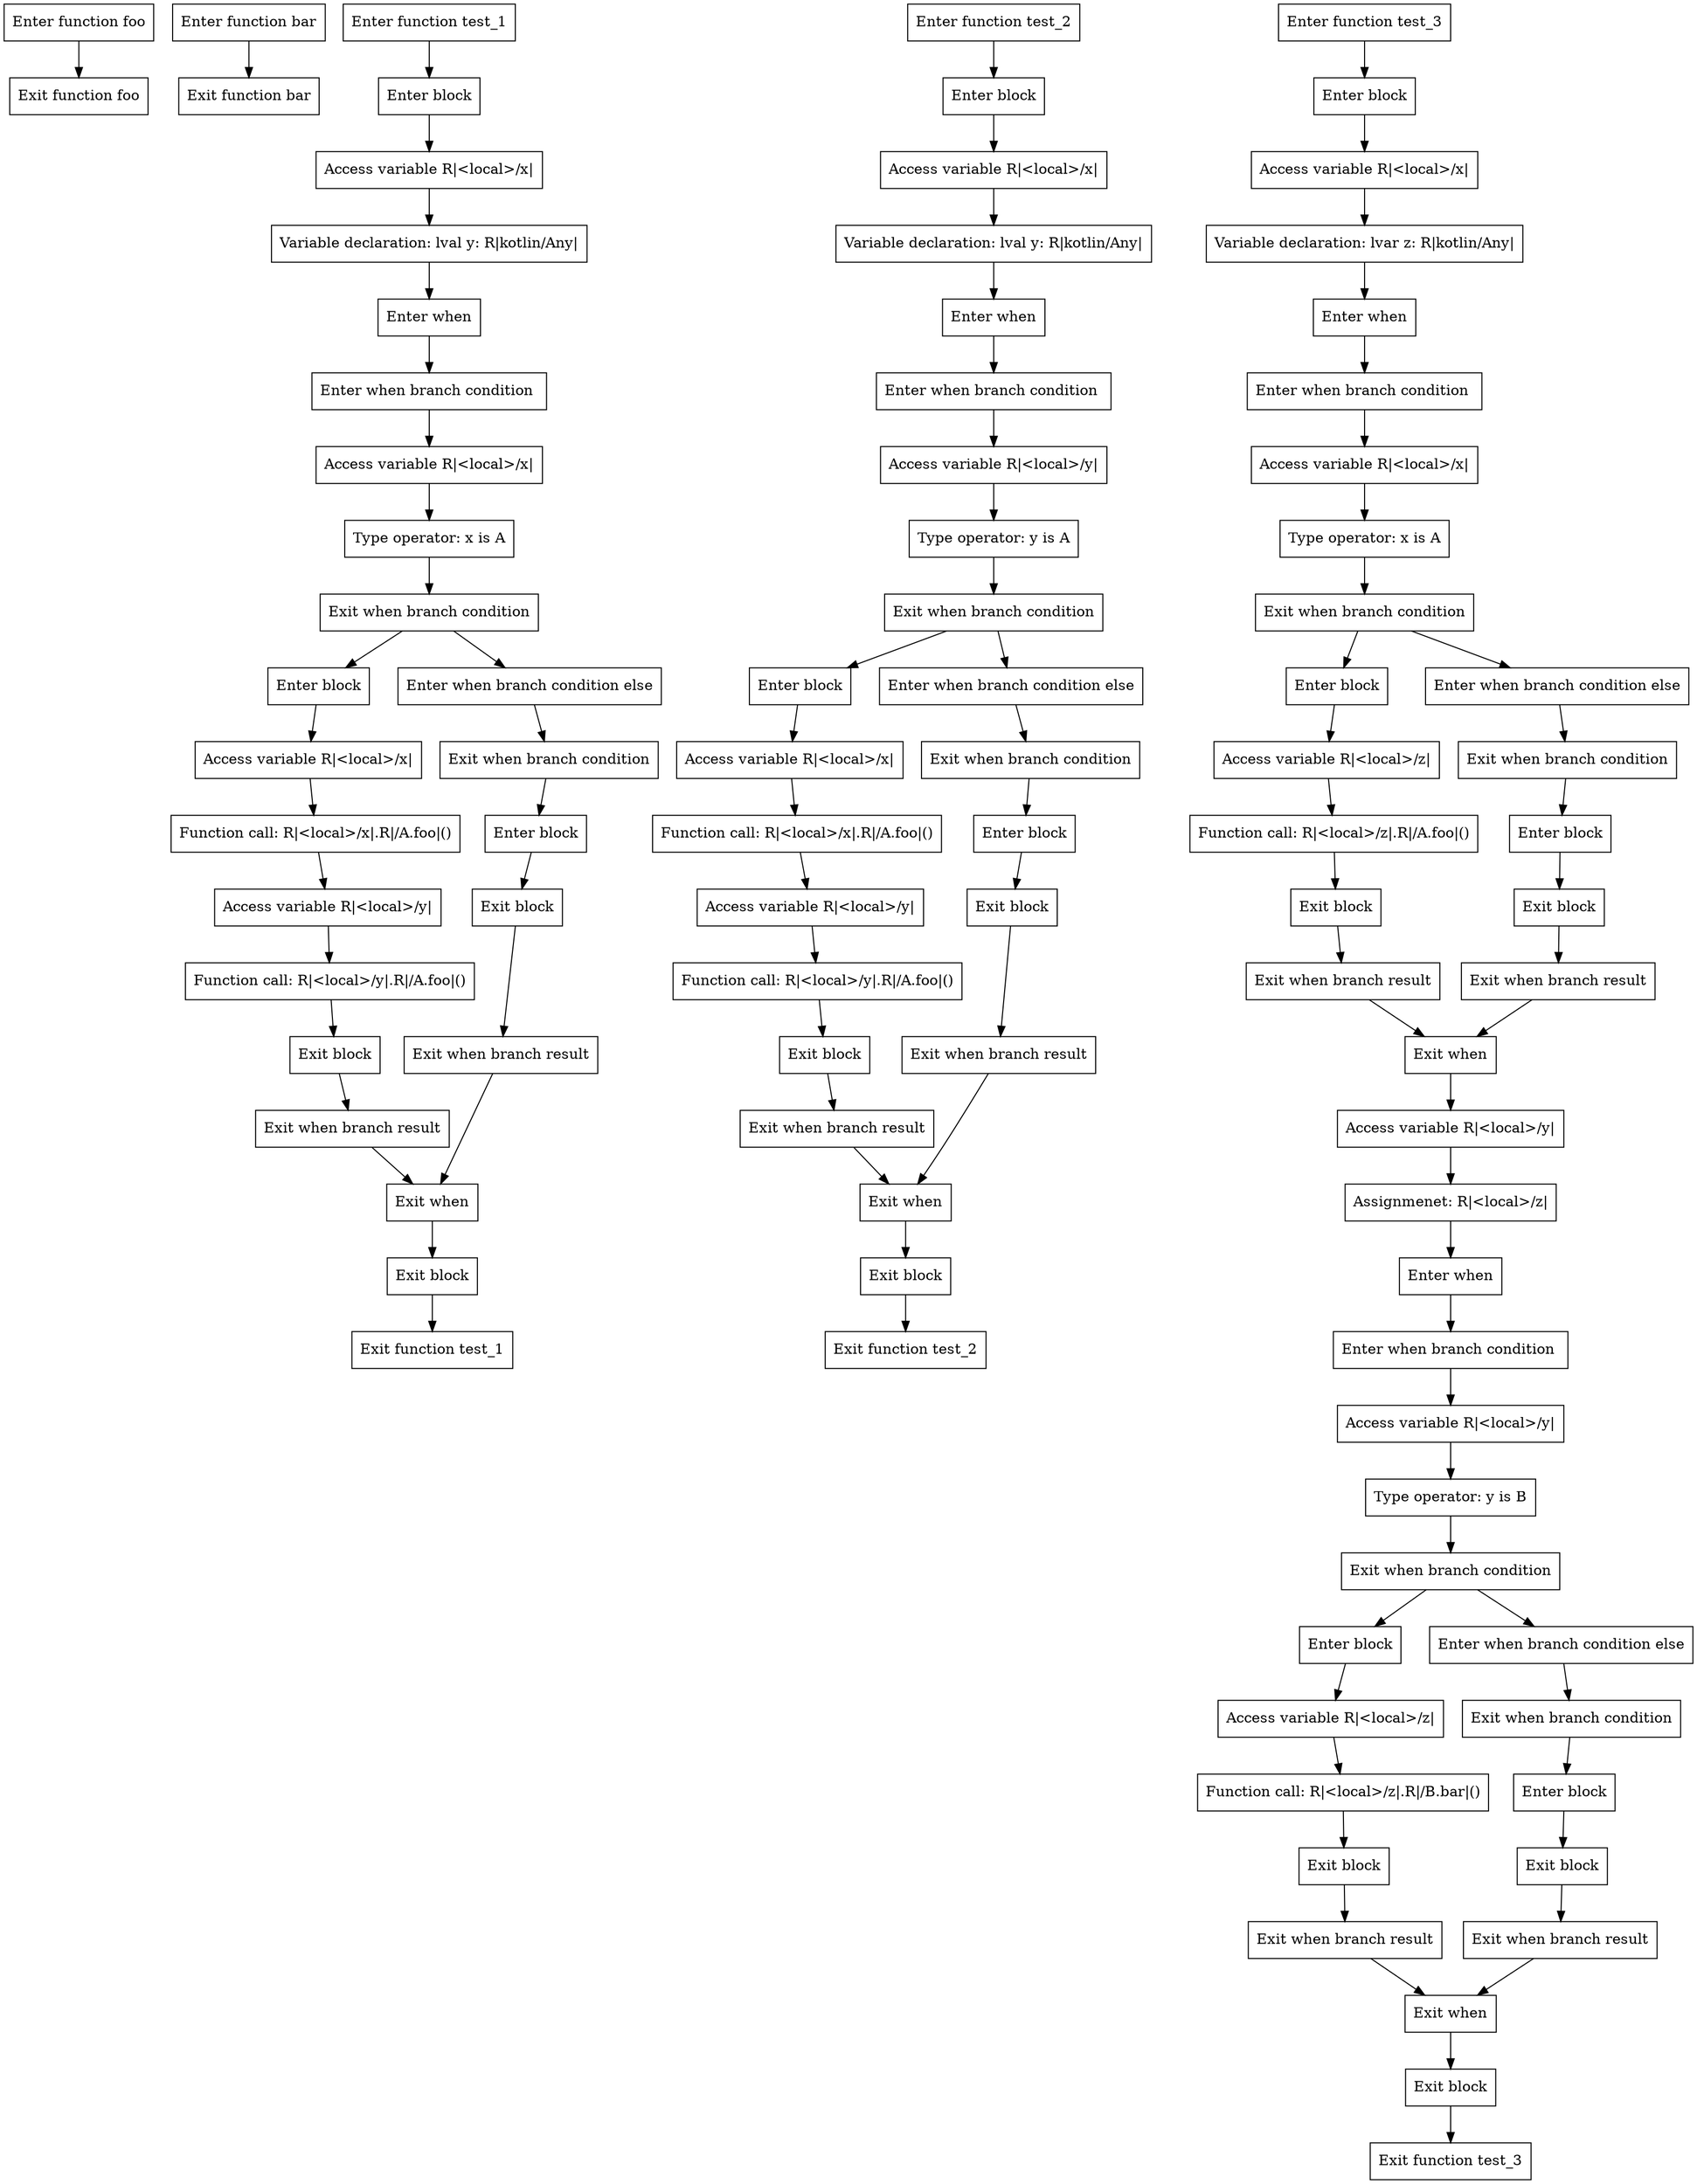 digraph boundSmartcasts_kt {
subgraph foo {
  0 [shape=box label="Enter function foo"];
  1 [shape=box label="Exit function foo"];

  0 -> {1};
}

subgraph bar {
  2 [shape=box label="Enter function bar"];
  3 [shape=box label="Exit function bar"];

  2 -> {3};
}

subgraph test_1 {
  4 [shape=box label="Enter function test_1"];
  5 [shape=box label="Enter block"];
  6 [shape=box label="Access variable R|<local>/x|"];
  7 [shape=box label="Variable declaration: lval y: R|kotlin/Any|"];
  8 [shape=box label="Enter when"];
  9 [shape=box label="Enter when branch condition "];
  10 [shape=box label="Access variable R|<local>/x|"];
  11 [shape=box label="Type operator: x is A"];
  12 [shape=box label="Exit when branch condition"];
  13 [shape=box label="Enter block"];
  14 [shape=box label="Access variable R|<local>/x|"];
  15 [shape=box label="Function call: R|<local>/x|.R|/A.foo|()"];
  16 [shape=box label="Access variable R|<local>/y|"];
  17 [shape=box label="Function call: R|<local>/y|.R|/A.foo|()"];
  18 [shape=box label="Exit block"];
  19 [shape=box label="Exit when branch result"];
  20 [shape=box label="Enter when branch condition else"];
  21 [shape=box label="Exit when branch condition"];
  22 [shape=box label="Enter block"];
  23 [shape=box label="Exit block"];
  24 [shape=box label="Exit when branch result"];
  25 [shape=box label="Exit when"];
  26 [shape=box label="Exit block"];
  27 [shape=box label="Exit function test_1"];

  4 -> {5};
  5 -> {6};
  6 -> {7};
  7 -> {8};
  8 -> {9};
  9 -> {10};
  10 -> {11};
  11 -> {12};
  12 -> {13 20};
  13 -> {14};
  14 -> {15};
  15 -> {16};
  16 -> {17};
  17 -> {18};
  18 -> {19};
  19 -> {25};
  20 -> {21};
  21 -> {22};
  22 -> {23};
  23 -> {24};
  24 -> {25};
  25 -> {26};
  26 -> {27};
}

subgraph test_2 {
  28 [shape=box label="Enter function test_2"];
  29 [shape=box label="Enter block"];
  30 [shape=box label="Access variable R|<local>/x|"];
  31 [shape=box label="Variable declaration: lval y: R|kotlin/Any|"];
  32 [shape=box label="Enter when"];
  33 [shape=box label="Enter when branch condition "];
  34 [shape=box label="Access variable R|<local>/y|"];
  35 [shape=box label="Type operator: y is A"];
  36 [shape=box label="Exit when branch condition"];
  37 [shape=box label="Enter block"];
  38 [shape=box label="Access variable R|<local>/x|"];
  39 [shape=box label="Function call: R|<local>/x|.R|/A.foo|()"];
  40 [shape=box label="Access variable R|<local>/y|"];
  41 [shape=box label="Function call: R|<local>/y|.R|/A.foo|()"];
  42 [shape=box label="Exit block"];
  43 [shape=box label="Exit when branch result"];
  44 [shape=box label="Enter when branch condition else"];
  45 [shape=box label="Exit when branch condition"];
  46 [shape=box label="Enter block"];
  47 [shape=box label="Exit block"];
  48 [shape=box label="Exit when branch result"];
  49 [shape=box label="Exit when"];
  50 [shape=box label="Exit block"];
  51 [shape=box label="Exit function test_2"];

  28 -> {29};
  29 -> {30};
  30 -> {31};
  31 -> {32};
  32 -> {33};
  33 -> {34};
  34 -> {35};
  35 -> {36};
  36 -> {37 44};
  37 -> {38};
  38 -> {39};
  39 -> {40};
  40 -> {41};
  41 -> {42};
  42 -> {43};
  43 -> {49};
  44 -> {45};
  45 -> {46};
  46 -> {47};
  47 -> {48};
  48 -> {49};
  49 -> {50};
  50 -> {51};
}

subgraph test_3 {
  52 [shape=box label="Enter function test_3"];
  53 [shape=box label="Enter block"];
  54 [shape=box label="Access variable R|<local>/x|"];
  55 [shape=box label="Variable declaration: lvar z: R|kotlin/Any|"];
  56 [shape=box label="Enter when"];
  57 [shape=box label="Enter when branch condition "];
  58 [shape=box label="Access variable R|<local>/x|"];
  59 [shape=box label="Type operator: x is A"];
  60 [shape=box label="Exit when branch condition"];
  61 [shape=box label="Enter block"];
  62 [shape=box label="Access variable R|<local>/z|"];
  63 [shape=box label="Function call: R|<local>/z|.R|/A.foo|()"];
  64 [shape=box label="Exit block"];
  65 [shape=box label="Exit when branch result"];
  66 [shape=box label="Enter when branch condition else"];
  67 [shape=box label="Exit when branch condition"];
  68 [shape=box label="Enter block"];
  69 [shape=box label="Exit block"];
  70 [shape=box label="Exit when branch result"];
  71 [shape=box label="Exit when"];
  72 [shape=box label="Access variable R|<local>/y|"];
  73 [shape=box label="Assignmenet: R|<local>/z|"];
  74 [shape=box label="Enter when"];
  75 [shape=box label="Enter when branch condition "];
  76 [shape=box label="Access variable R|<local>/y|"];
  77 [shape=box label="Type operator: y is B"];
  78 [shape=box label="Exit when branch condition"];
  79 [shape=box label="Enter block"];
  80 [shape=box label="Access variable R|<local>/z|"];
  81 [shape=box label="Function call: R|<local>/z|.R|/B.bar|()"];
  82 [shape=box label="Exit block"];
  83 [shape=box label="Exit when branch result"];
  84 [shape=box label="Enter when branch condition else"];
  85 [shape=box label="Exit when branch condition"];
  86 [shape=box label="Enter block"];
  87 [shape=box label="Exit block"];
  88 [shape=box label="Exit when branch result"];
  89 [shape=box label="Exit when"];
  90 [shape=box label="Exit block"];
  91 [shape=box label="Exit function test_3"];

  52 -> {53};
  53 -> {54};
  54 -> {55};
  55 -> {56};
  56 -> {57};
  57 -> {58};
  58 -> {59};
  59 -> {60};
  60 -> {61 66};
  61 -> {62};
  62 -> {63};
  63 -> {64};
  64 -> {65};
  65 -> {71};
  66 -> {67};
  67 -> {68};
  68 -> {69};
  69 -> {70};
  70 -> {71};
  71 -> {72};
  72 -> {73};
  73 -> {74};
  74 -> {75};
  75 -> {76};
  76 -> {77};
  77 -> {78};
  78 -> {79 84};
  79 -> {80};
  80 -> {81};
  81 -> {82};
  82 -> {83};
  83 -> {89};
  84 -> {85};
  85 -> {86};
  86 -> {87};
  87 -> {88};
  88 -> {89};
  89 -> {90};
  90 -> {91};
}

}

